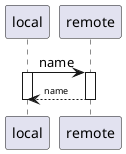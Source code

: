 @startuml
skinparam maxmessagesize 500
skinparam responseMessageBelowArrow true
local -> remote: name
activate local
  activate remote
  return <size:9>name</size>
deactivate local
@enduml
